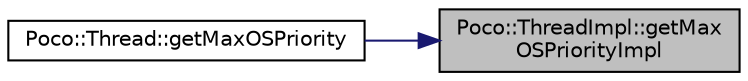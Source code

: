digraph "Poco::ThreadImpl::getMaxOSPriorityImpl"
{
 // LATEX_PDF_SIZE
  edge [fontname="Helvetica",fontsize="10",labelfontname="Helvetica",labelfontsize="10"];
  node [fontname="Helvetica",fontsize="10",shape=record];
  rankdir="RL";
  Node1 [label="Poco::ThreadImpl::getMax\lOSPriorityImpl",height=0.2,width=0.4,color="black", fillcolor="grey75", style="filled", fontcolor="black",tooltip=" "];
  Node1 -> Node2 [dir="back",color="midnightblue",fontsize="10",style="solid"];
  Node2 [label="Poco::Thread::getMaxOSPriority",height=0.2,width=0.4,color="black", fillcolor="white", style="filled",URL="$classPoco_1_1Thread.html#aa0e0ecf0ca1110402c932d8bbc473715",tooltip=" "];
}
